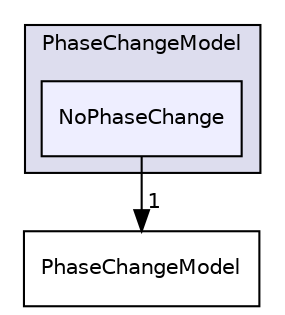digraph "src/lagrangian/intermediate/submodels/Reacting/PhaseChangeModel/NoPhaseChange" {
  bgcolor=transparent;
  compound=true
  node [ fontsize="10", fontname="Helvetica"];
  edge [ labelfontsize="10", labelfontname="Helvetica"];
  subgraph clusterdir_95353bd4ad7f447577e2dd3ff5a2aad7 {
    graph [ bgcolor="#ddddee", pencolor="black", label="PhaseChangeModel" fontname="Helvetica", fontsize="10", URL="dir_95353bd4ad7f447577e2dd3ff5a2aad7.html"]
  dir_7b8b6773e6833c66e04cb534f6b5e75a [shape=box, label="NoPhaseChange", style="filled", fillcolor="#eeeeff", pencolor="black", URL="dir_7b8b6773e6833c66e04cb534f6b5e75a.html"];
  }
  dir_a574ec62e8cd6cbf40600800e7143909 [shape=box label="PhaseChangeModel" URL="dir_a574ec62e8cd6cbf40600800e7143909.html"];
  dir_7b8b6773e6833c66e04cb534f6b5e75a->dir_a574ec62e8cd6cbf40600800e7143909 [headlabel="1", labeldistance=1.5 headhref="dir_001601_001602.html"];
}
